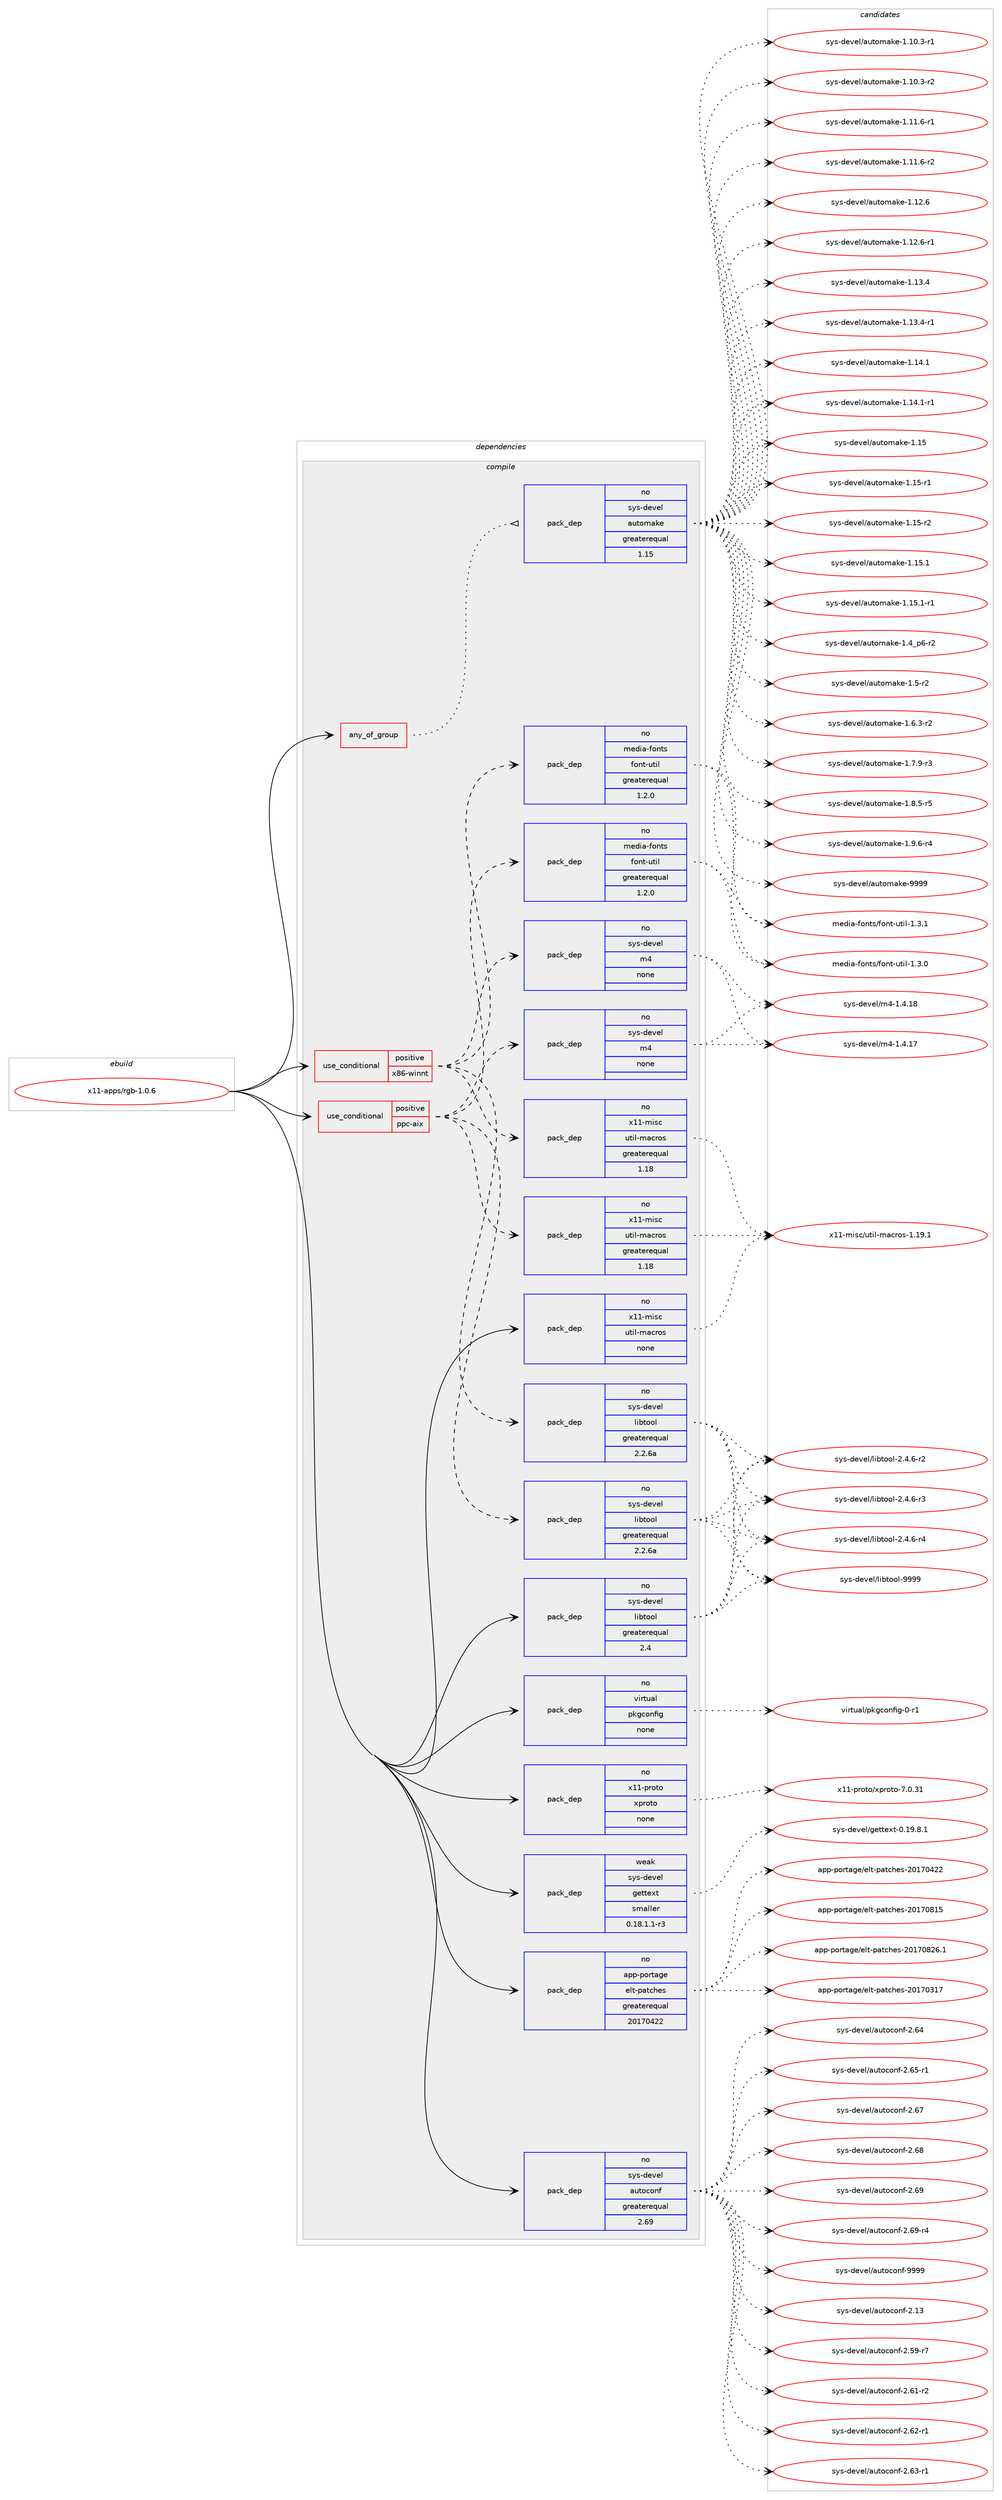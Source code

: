 digraph prolog {

# *************
# Graph options
# *************

newrank=true;
concentrate=true;
compound=true;
graph [rankdir=LR,fontname=Helvetica,fontsize=10,ranksep=1.5];#, ranksep=2.5, nodesep=0.2];
edge  [arrowhead=vee];
node  [fontname=Helvetica,fontsize=10];

# **********
# The ebuild
# **********

subgraph cluster_leftcol {
color=gray;
rank=same;
label=<<i>ebuild</i>>;
id [label="x11-apps/rgb-1.0.6", color=red, width=4, href="../x11-apps/rgb-1.0.6.svg"];
}

# ****************
# The dependencies
# ****************

subgraph cluster_midcol {
color=gray;
label=<<i>dependencies</i>>;
subgraph cluster_compile {
fillcolor="#eeeeee";
style=filled;
label=<<i>compile</i>>;
subgraph any9019 {
dependency509353 [label=<<TABLE BORDER="0" CELLBORDER="1" CELLSPACING="0" CELLPADDING="4"><TR><TD CELLPADDING="10">any_of_group</TD></TR></TABLE>>, shape=none, color=red];subgraph pack378566 {
dependency509354 [label=<<TABLE BORDER="0" CELLBORDER="1" CELLSPACING="0" CELLPADDING="4" WIDTH="220"><TR><TD ROWSPAN="6" CELLPADDING="30">pack_dep</TD></TR><TR><TD WIDTH="110">no</TD></TR><TR><TD>sys-devel</TD></TR><TR><TD>automake</TD></TR><TR><TD>greaterequal</TD></TR><TR><TD>1.15</TD></TR></TABLE>>, shape=none, color=blue];
}
dependency509353:e -> dependency509354:w [weight=20,style="dotted",arrowhead="oinv"];
}
id:e -> dependency509353:w [weight=20,style="solid",arrowhead="vee"];
subgraph cond121429 {
dependency509355 [label=<<TABLE BORDER="0" CELLBORDER="1" CELLSPACING="0" CELLPADDING="4"><TR><TD ROWSPAN="3" CELLPADDING="10">use_conditional</TD></TR><TR><TD>positive</TD></TR><TR><TD>ppc-aix</TD></TR></TABLE>>, shape=none, color=red];
subgraph pack378567 {
dependency509356 [label=<<TABLE BORDER="0" CELLBORDER="1" CELLSPACING="0" CELLPADDING="4" WIDTH="220"><TR><TD ROWSPAN="6" CELLPADDING="30">pack_dep</TD></TR><TR><TD WIDTH="110">no</TD></TR><TR><TD>sys-devel</TD></TR><TR><TD>libtool</TD></TR><TR><TD>greaterequal</TD></TR><TR><TD>2.2.6a</TD></TR></TABLE>>, shape=none, color=blue];
}
dependency509355:e -> dependency509356:w [weight=20,style="dashed",arrowhead="vee"];
subgraph pack378568 {
dependency509357 [label=<<TABLE BORDER="0" CELLBORDER="1" CELLSPACING="0" CELLPADDING="4" WIDTH="220"><TR><TD ROWSPAN="6" CELLPADDING="30">pack_dep</TD></TR><TR><TD WIDTH="110">no</TD></TR><TR><TD>sys-devel</TD></TR><TR><TD>m4</TD></TR><TR><TD>none</TD></TR><TR><TD></TD></TR></TABLE>>, shape=none, color=blue];
}
dependency509355:e -> dependency509357:w [weight=20,style="dashed",arrowhead="vee"];
subgraph pack378569 {
dependency509358 [label=<<TABLE BORDER="0" CELLBORDER="1" CELLSPACING="0" CELLPADDING="4" WIDTH="220"><TR><TD ROWSPAN="6" CELLPADDING="30">pack_dep</TD></TR><TR><TD WIDTH="110">no</TD></TR><TR><TD>x11-misc</TD></TR><TR><TD>util-macros</TD></TR><TR><TD>greaterequal</TD></TR><TR><TD>1.18</TD></TR></TABLE>>, shape=none, color=blue];
}
dependency509355:e -> dependency509358:w [weight=20,style="dashed",arrowhead="vee"];
subgraph pack378570 {
dependency509359 [label=<<TABLE BORDER="0" CELLBORDER="1" CELLSPACING="0" CELLPADDING="4" WIDTH="220"><TR><TD ROWSPAN="6" CELLPADDING="30">pack_dep</TD></TR><TR><TD WIDTH="110">no</TD></TR><TR><TD>media-fonts</TD></TR><TR><TD>font-util</TD></TR><TR><TD>greaterequal</TD></TR><TR><TD>1.2.0</TD></TR></TABLE>>, shape=none, color=blue];
}
dependency509355:e -> dependency509359:w [weight=20,style="dashed",arrowhead="vee"];
}
id:e -> dependency509355:w [weight=20,style="solid",arrowhead="vee"];
subgraph cond121430 {
dependency509360 [label=<<TABLE BORDER="0" CELLBORDER="1" CELLSPACING="0" CELLPADDING="4"><TR><TD ROWSPAN="3" CELLPADDING="10">use_conditional</TD></TR><TR><TD>positive</TD></TR><TR><TD>x86-winnt</TD></TR></TABLE>>, shape=none, color=red];
subgraph pack378571 {
dependency509361 [label=<<TABLE BORDER="0" CELLBORDER="1" CELLSPACING="0" CELLPADDING="4" WIDTH="220"><TR><TD ROWSPAN="6" CELLPADDING="30">pack_dep</TD></TR><TR><TD WIDTH="110">no</TD></TR><TR><TD>sys-devel</TD></TR><TR><TD>libtool</TD></TR><TR><TD>greaterequal</TD></TR><TR><TD>2.2.6a</TD></TR></TABLE>>, shape=none, color=blue];
}
dependency509360:e -> dependency509361:w [weight=20,style="dashed",arrowhead="vee"];
subgraph pack378572 {
dependency509362 [label=<<TABLE BORDER="0" CELLBORDER="1" CELLSPACING="0" CELLPADDING="4" WIDTH="220"><TR><TD ROWSPAN="6" CELLPADDING="30">pack_dep</TD></TR><TR><TD WIDTH="110">no</TD></TR><TR><TD>sys-devel</TD></TR><TR><TD>m4</TD></TR><TR><TD>none</TD></TR><TR><TD></TD></TR></TABLE>>, shape=none, color=blue];
}
dependency509360:e -> dependency509362:w [weight=20,style="dashed",arrowhead="vee"];
subgraph pack378573 {
dependency509363 [label=<<TABLE BORDER="0" CELLBORDER="1" CELLSPACING="0" CELLPADDING="4" WIDTH="220"><TR><TD ROWSPAN="6" CELLPADDING="30">pack_dep</TD></TR><TR><TD WIDTH="110">no</TD></TR><TR><TD>x11-misc</TD></TR><TR><TD>util-macros</TD></TR><TR><TD>greaterequal</TD></TR><TR><TD>1.18</TD></TR></TABLE>>, shape=none, color=blue];
}
dependency509360:e -> dependency509363:w [weight=20,style="dashed",arrowhead="vee"];
subgraph pack378574 {
dependency509364 [label=<<TABLE BORDER="0" CELLBORDER="1" CELLSPACING="0" CELLPADDING="4" WIDTH="220"><TR><TD ROWSPAN="6" CELLPADDING="30">pack_dep</TD></TR><TR><TD WIDTH="110">no</TD></TR><TR><TD>media-fonts</TD></TR><TR><TD>font-util</TD></TR><TR><TD>greaterequal</TD></TR><TR><TD>1.2.0</TD></TR></TABLE>>, shape=none, color=blue];
}
dependency509360:e -> dependency509364:w [weight=20,style="dashed",arrowhead="vee"];
}
id:e -> dependency509360:w [weight=20,style="solid",arrowhead="vee"];
subgraph pack378575 {
dependency509365 [label=<<TABLE BORDER="0" CELLBORDER="1" CELLSPACING="0" CELLPADDING="4" WIDTH="220"><TR><TD ROWSPAN="6" CELLPADDING="30">pack_dep</TD></TR><TR><TD WIDTH="110">no</TD></TR><TR><TD>app-portage</TD></TR><TR><TD>elt-patches</TD></TR><TR><TD>greaterequal</TD></TR><TR><TD>20170422</TD></TR></TABLE>>, shape=none, color=blue];
}
id:e -> dependency509365:w [weight=20,style="solid",arrowhead="vee"];
subgraph pack378576 {
dependency509366 [label=<<TABLE BORDER="0" CELLBORDER="1" CELLSPACING="0" CELLPADDING="4" WIDTH="220"><TR><TD ROWSPAN="6" CELLPADDING="30">pack_dep</TD></TR><TR><TD WIDTH="110">no</TD></TR><TR><TD>sys-devel</TD></TR><TR><TD>autoconf</TD></TR><TR><TD>greaterequal</TD></TR><TR><TD>2.69</TD></TR></TABLE>>, shape=none, color=blue];
}
id:e -> dependency509366:w [weight=20,style="solid",arrowhead="vee"];
subgraph pack378577 {
dependency509367 [label=<<TABLE BORDER="0" CELLBORDER="1" CELLSPACING="0" CELLPADDING="4" WIDTH="220"><TR><TD ROWSPAN="6" CELLPADDING="30">pack_dep</TD></TR><TR><TD WIDTH="110">no</TD></TR><TR><TD>sys-devel</TD></TR><TR><TD>libtool</TD></TR><TR><TD>greaterequal</TD></TR><TR><TD>2.4</TD></TR></TABLE>>, shape=none, color=blue];
}
id:e -> dependency509367:w [weight=20,style="solid",arrowhead="vee"];
subgraph pack378578 {
dependency509368 [label=<<TABLE BORDER="0" CELLBORDER="1" CELLSPACING="0" CELLPADDING="4" WIDTH="220"><TR><TD ROWSPAN="6" CELLPADDING="30">pack_dep</TD></TR><TR><TD WIDTH="110">no</TD></TR><TR><TD>virtual</TD></TR><TR><TD>pkgconfig</TD></TR><TR><TD>none</TD></TR><TR><TD></TD></TR></TABLE>>, shape=none, color=blue];
}
id:e -> dependency509368:w [weight=20,style="solid",arrowhead="vee"];
subgraph pack378579 {
dependency509369 [label=<<TABLE BORDER="0" CELLBORDER="1" CELLSPACING="0" CELLPADDING="4" WIDTH="220"><TR><TD ROWSPAN="6" CELLPADDING="30">pack_dep</TD></TR><TR><TD WIDTH="110">no</TD></TR><TR><TD>x11-misc</TD></TR><TR><TD>util-macros</TD></TR><TR><TD>none</TD></TR><TR><TD></TD></TR></TABLE>>, shape=none, color=blue];
}
id:e -> dependency509369:w [weight=20,style="solid",arrowhead="vee"];
subgraph pack378580 {
dependency509370 [label=<<TABLE BORDER="0" CELLBORDER="1" CELLSPACING="0" CELLPADDING="4" WIDTH="220"><TR><TD ROWSPAN="6" CELLPADDING="30">pack_dep</TD></TR><TR><TD WIDTH="110">no</TD></TR><TR><TD>x11-proto</TD></TR><TR><TD>xproto</TD></TR><TR><TD>none</TD></TR><TR><TD></TD></TR></TABLE>>, shape=none, color=blue];
}
id:e -> dependency509370:w [weight=20,style="solid",arrowhead="vee"];
subgraph pack378581 {
dependency509371 [label=<<TABLE BORDER="0" CELLBORDER="1" CELLSPACING="0" CELLPADDING="4" WIDTH="220"><TR><TD ROWSPAN="6" CELLPADDING="30">pack_dep</TD></TR><TR><TD WIDTH="110">weak</TD></TR><TR><TD>sys-devel</TD></TR><TR><TD>gettext</TD></TR><TR><TD>smaller</TD></TR><TR><TD>0.18.1.1-r3</TD></TR></TABLE>>, shape=none, color=blue];
}
id:e -> dependency509371:w [weight=20,style="solid",arrowhead="vee"];
}
subgraph cluster_compileandrun {
fillcolor="#eeeeee";
style=filled;
label=<<i>compile and run</i>>;
}
subgraph cluster_run {
fillcolor="#eeeeee";
style=filled;
label=<<i>run</i>>;
}
}

# **************
# The candidates
# **************

subgraph cluster_choices {
rank=same;
color=gray;
label=<<i>candidates</i>>;

subgraph choice378566 {
color=black;
nodesep=1;
choice11512111545100101118101108479711711611110997107101454946494846514511449 [label="sys-devel/automake-1.10.3-r1", color=red, width=4,href="../sys-devel/automake-1.10.3-r1.svg"];
choice11512111545100101118101108479711711611110997107101454946494846514511450 [label="sys-devel/automake-1.10.3-r2", color=red, width=4,href="../sys-devel/automake-1.10.3-r2.svg"];
choice11512111545100101118101108479711711611110997107101454946494946544511449 [label="sys-devel/automake-1.11.6-r1", color=red, width=4,href="../sys-devel/automake-1.11.6-r1.svg"];
choice11512111545100101118101108479711711611110997107101454946494946544511450 [label="sys-devel/automake-1.11.6-r2", color=red, width=4,href="../sys-devel/automake-1.11.6-r2.svg"];
choice1151211154510010111810110847971171161111099710710145494649504654 [label="sys-devel/automake-1.12.6", color=red, width=4,href="../sys-devel/automake-1.12.6.svg"];
choice11512111545100101118101108479711711611110997107101454946495046544511449 [label="sys-devel/automake-1.12.6-r1", color=red, width=4,href="../sys-devel/automake-1.12.6-r1.svg"];
choice1151211154510010111810110847971171161111099710710145494649514652 [label="sys-devel/automake-1.13.4", color=red, width=4,href="../sys-devel/automake-1.13.4.svg"];
choice11512111545100101118101108479711711611110997107101454946495146524511449 [label="sys-devel/automake-1.13.4-r1", color=red, width=4,href="../sys-devel/automake-1.13.4-r1.svg"];
choice1151211154510010111810110847971171161111099710710145494649524649 [label="sys-devel/automake-1.14.1", color=red, width=4,href="../sys-devel/automake-1.14.1.svg"];
choice11512111545100101118101108479711711611110997107101454946495246494511449 [label="sys-devel/automake-1.14.1-r1", color=red, width=4,href="../sys-devel/automake-1.14.1-r1.svg"];
choice115121115451001011181011084797117116111109971071014549464953 [label="sys-devel/automake-1.15", color=red, width=4,href="../sys-devel/automake-1.15.svg"];
choice1151211154510010111810110847971171161111099710710145494649534511449 [label="sys-devel/automake-1.15-r1", color=red, width=4,href="../sys-devel/automake-1.15-r1.svg"];
choice1151211154510010111810110847971171161111099710710145494649534511450 [label="sys-devel/automake-1.15-r2", color=red, width=4,href="../sys-devel/automake-1.15-r2.svg"];
choice1151211154510010111810110847971171161111099710710145494649534649 [label="sys-devel/automake-1.15.1", color=red, width=4,href="../sys-devel/automake-1.15.1.svg"];
choice11512111545100101118101108479711711611110997107101454946495346494511449 [label="sys-devel/automake-1.15.1-r1", color=red, width=4,href="../sys-devel/automake-1.15.1-r1.svg"];
choice115121115451001011181011084797117116111109971071014549465295112544511450 [label="sys-devel/automake-1.4_p6-r2", color=red, width=4,href="../sys-devel/automake-1.4_p6-r2.svg"];
choice11512111545100101118101108479711711611110997107101454946534511450 [label="sys-devel/automake-1.5-r2", color=red, width=4,href="../sys-devel/automake-1.5-r2.svg"];
choice115121115451001011181011084797117116111109971071014549465446514511450 [label="sys-devel/automake-1.6.3-r2", color=red, width=4,href="../sys-devel/automake-1.6.3-r2.svg"];
choice115121115451001011181011084797117116111109971071014549465546574511451 [label="sys-devel/automake-1.7.9-r3", color=red, width=4,href="../sys-devel/automake-1.7.9-r3.svg"];
choice115121115451001011181011084797117116111109971071014549465646534511453 [label="sys-devel/automake-1.8.5-r5", color=red, width=4,href="../sys-devel/automake-1.8.5-r5.svg"];
choice115121115451001011181011084797117116111109971071014549465746544511452 [label="sys-devel/automake-1.9.6-r4", color=red, width=4,href="../sys-devel/automake-1.9.6-r4.svg"];
choice115121115451001011181011084797117116111109971071014557575757 [label="sys-devel/automake-9999", color=red, width=4,href="../sys-devel/automake-9999.svg"];
dependency509354:e -> choice11512111545100101118101108479711711611110997107101454946494846514511449:w [style=dotted,weight="100"];
dependency509354:e -> choice11512111545100101118101108479711711611110997107101454946494846514511450:w [style=dotted,weight="100"];
dependency509354:e -> choice11512111545100101118101108479711711611110997107101454946494946544511449:w [style=dotted,weight="100"];
dependency509354:e -> choice11512111545100101118101108479711711611110997107101454946494946544511450:w [style=dotted,weight="100"];
dependency509354:e -> choice1151211154510010111810110847971171161111099710710145494649504654:w [style=dotted,weight="100"];
dependency509354:e -> choice11512111545100101118101108479711711611110997107101454946495046544511449:w [style=dotted,weight="100"];
dependency509354:e -> choice1151211154510010111810110847971171161111099710710145494649514652:w [style=dotted,weight="100"];
dependency509354:e -> choice11512111545100101118101108479711711611110997107101454946495146524511449:w [style=dotted,weight="100"];
dependency509354:e -> choice1151211154510010111810110847971171161111099710710145494649524649:w [style=dotted,weight="100"];
dependency509354:e -> choice11512111545100101118101108479711711611110997107101454946495246494511449:w [style=dotted,weight="100"];
dependency509354:e -> choice115121115451001011181011084797117116111109971071014549464953:w [style=dotted,weight="100"];
dependency509354:e -> choice1151211154510010111810110847971171161111099710710145494649534511449:w [style=dotted,weight="100"];
dependency509354:e -> choice1151211154510010111810110847971171161111099710710145494649534511450:w [style=dotted,weight="100"];
dependency509354:e -> choice1151211154510010111810110847971171161111099710710145494649534649:w [style=dotted,weight="100"];
dependency509354:e -> choice11512111545100101118101108479711711611110997107101454946495346494511449:w [style=dotted,weight="100"];
dependency509354:e -> choice115121115451001011181011084797117116111109971071014549465295112544511450:w [style=dotted,weight="100"];
dependency509354:e -> choice11512111545100101118101108479711711611110997107101454946534511450:w [style=dotted,weight="100"];
dependency509354:e -> choice115121115451001011181011084797117116111109971071014549465446514511450:w [style=dotted,weight="100"];
dependency509354:e -> choice115121115451001011181011084797117116111109971071014549465546574511451:w [style=dotted,weight="100"];
dependency509354:e -> choice115121115451001011181011084797117116111109971071014549465646534511453:w [style=dotted,weight="100"];
dependency509354:e -> choice115121115451001011181011084797117116111109971071014549465746544511452:w [style=dotted,weight="100"];
dependency509354:e -> choice115121115451001011181011084797117116111109971071014557575757:w [style=dotted,weight="100"];
}
subgraph choice378567 {
color=black;
nodesep=1;
choice1151211154510010111810110847108105981161111111084550465246544511450 [label="sys-devel/libtool-2.4.6-r2", color=red, width=4,href="../sys-devel/libtool-2.4.6-r2.svg"];
choice1151211154510010111810110847108105981161111111084550465246544511451 [label="sys-devel/libtool-2.4.6-r3", color=red, width=4,href="../sys-devel/libtool-2.4.6-r3.svg"];
choice1151211154510010111810110847108105981161111111084550465246544511452 [label="sys-devel/libtool-2.4.6-r4", color=red, width=4,href="../sys-devel/libtool-2.4.6-r4.svg"];
choice1151211154510010111810110847108105981161111111084557575757 [label="sys-devel/libtool-9999", color=red, width=4,href="../sys-devel/libtool-9999.svg"];
dependency509356:e -> choice1151211154510010111810110847108105981161111111084550465246544511450:w [style=dotted,weight="100"];
dependency509356:e -> choice1151211154510010111810110847108105981161111111084550465246544511451:w [style=dotted,weight="100"];
dependency509356:e -> choice1151211154510010111810110847108105981161111111084550465246544511452:w [style=dotted,weight="100"];
dependency509356:e -> choice1151211154510010111810110847108105981161111111084557575757:w [style=dotted,weight="100"];
}
subgraph choice378568 {
color=black;
nodesep=1;
choice11512111545100101118101108471095245494652464955 [label="sys-devel/m4-1.4.17", color=red, width=4,href="../sys-devel/m4-1.4.17.svg"];
choice11512111545100101118101108471095245494652464956 [label="sys-devel/m4-1.4.18", color=red, width=4,href="../sys-devel/m4-1.4.18.svg"];
dependency509357:e -> choice11512111545100101118101108471095245494652464955:w [style=dotted,weight="100"];
dependency509357:e -> choice11512111545100101118101108471095245494652464956:w [style=dotted,weight="100"];
}
subgraph choice378569 {
color=black;
nodesep=1;
choice120494945109105115994711711610510845109979911411111545494649574649 [label="x11-misc/util-macros-1.19.1", color=red, width=4,href="../x11-misc/util-macros-1.19.1.svg"];
dependency509358:e -> choice120494945109105115994711711610510845109979911411111545494649574649:w [style=dotted,weight="100"];
}
subgraph choice378570 {
color=black;
nodesep=1;
choice10910110010597451021111101161154710211111011645117116105108454946514648 [label="media-fonts/font-util-1.3.0", color=red, width=4,href="../media-fonts/font-util-1.3.0.svg"];
choice10910110010597451021111101161154710211111011645117116105108454946514649 [label="media-fonts/font-util-1.3.1", color=red, width=4,href="../media-fonts/font-util-1.3.1.svg"];
dependency509359:e -> choice10910110010597451021111101161154710211111011645117116105108454946514648:w [style=dotted,weight="100"];
dependency509359:e -> choice10910110010597451021111101161154710211111011645117116105108454946514649:w [style=dotted,weight="100"];
}
subgraph choice378571 {
color=black;
nodesep=1;
choice1151211154510010111810110847108105981161111111084550465246544511450 [label="sys-devel/libtool-2.4.6-r2", color=red, width=4,href="../sys-devel/libtool-2.4.6-r2.svg"];
choice1151211154510010111810110847108105981161111111084550465246544511451 [label="sys-devel/libtool-2.4.6-r3", color=red, width=4,href="../sys-devel/libtool-2.4.6-r3.svg"];
choice1151211154510010111810110847108105981161111111084550465246544511452 [label="sys-devel/libtool-2.4.6-r4", color=red, width=4,href="../sys-devel/libtool-2.4.6-r4.svg"];
choice1151211154510010111810110847108105981161111111084557575757 [label="sys-devel/libtool-9999", color=red, width=4,href="../sys-devel/libtool-9999.svg"];
dependency509361:e -> choice1151211154510010111810110847108105981161111111084550465246544511450:w [style=dotted,weight="100"];
dependency509361:e -> choice1151211154510010111810110847108105981161111111084550465246544511451:w [style=dotted,weight="100"];
dependency509361:e -> choice1151211154510010111810110847108105981161111111084550465246544511452:w [style=dotted,weight="100"];
dependency509361:e -> choice1151211154510010111810110847108105981161111111084557575757:w [style=dotted,weight="100"];
}
subgraph choice378572 {
color=black;
nodesep=1;
choice11512111545100101118101108471095245494652464955 [label="sys-devel/m4-1.4.17", color=red, width=4,href="../sys-devel/m4-1.4.17.svg"];
choice11512111545100101118101108471095245494652464956 [label="sys-devel/m4-1.4.18", color=red, width=4,href="../sys-devel/m4-1.4.18.svg"];
dependency509362:e -> choice11512111545100101118101108471095245494652464955:w [style=dotted,weight="100"];
dependency509362:e -> choice11512111545100101118101108471095245494652464956:w [style=dotted,weight="100"];
}
subgraph choice378573 {
color=black;
nodesep=1;
choice120494945109105115994711711610510845109979911411111545494649574649 [label="x11-misc/util-macros-1.19.1", color=red, width=4,href="../x11-misc/util-macros-1.19.1.svg"];
dependency509363:e -> choice120494945109105115994711711610510845109979911411111545494649574649:w [style=dotted,weight="100"];
}
subgraph choice378574 {
color=black;
nodesep=1;
choice10910110010597451021111101161154710211111011645117116105108454946514648 [label="media-fonts/font-util-1.3.0", color=red, width=4,href="../media-fonts/font-util-1.3.0.svg"];
choice10910110010597451021111101161154710211111011645117116105108454946514649 [label="media-fonts/font-util-1.3.1", color=red, width=4,href="../media-fonts/font-util-1.3.1.svg"];
dependency509364:e -> choice10910110010597451021111101161154710211111011645117116105108454946514648:w [style=dotted,weight="100"];
dependency509364:e -> choice10910110010597451021111101161154710211111011645117116105108454946514649:w [style=dotted,weight="100"];
}
subgraph choice378575 {
color=black;
nodesep=1;
choice97112112451121111141169710310147101108116451129711699104101115455048495548514955 [label="app-portage/elt-patches-20170317", color=red, width=4,href="../app-portage/elt-patches-20170317.svg"];
choice97112112451121111141169710310147101108116451129711699104101115455048495548525050 [label="app-portage/elt-patches-20170422", color=red, width=4,href="../app-portage/elt-patches-20170422.svg"];
choice97112112451121111141169710310147101108116451129711699104101115455048495548564953 [label="app-portage/elt-patches-20170815", color=red, width=4,href="../app-portage/elt-patches-20170815.svg"];
choice971121124511211111411697103101471011081164511297116991041011154550484955485650544649 [label="app-portage/elt-patches-20170826.1", color=red, width=4,href="../app-portage/elt-patches-20170826.1.svg"];
dependency509365:e -> choice97112112451121111141169710310147101108116451129711699104101115455048495548514955:w [style=dotted,weight="100"];
dependency509365:e -> choice97112112451121111141169710310147101108116451129711699104101115455048495548525050:w [style=dotted,weight="100"];
dependency509365:e -> choice97112112451121111141169710310147101108116451129711699104101115455048495548564953:w [style=dotted,weight="100"];
dependency509365:e -> choice971121124511211111411697103101471011081164511297116991041011154550484955485650544649:w [style=dotted,weight="100"];
}
subgraph choice378576 {
color=black;
nodesep=1;
choice115121115451001011181011084797117116111991111101024550464951 [label="sys-devel/autoconf-2.13", color=red, width=4,href="../sys-devel/autoconf-2.13.svg"];
choice1151211154510010111810110847971171161119911111010245504653574511455 [label="sys-devel/autoconf-2.59-r7", color=red, width=4,href="../sys-devel/autoconf-2.59-r7.svg"];
choice1151211154510010111810110847971171161119911111010245504654494511450 [label="sys-devel/autoconf-2.61-r2", color=red, width=4,href="../sys-devel/autoconf-2.61-r2.svg"];
choice1151211154510010111810110847971171161119911111010245504654504511449 [label="sys-devel/autoconf-2.62-r1", color=red, width=4,href="../sys-devel/autoconf-2.62-r1.svg"];
choice1151211154510010111810110847971171161119911111010245504654514511449 [label="sys-devel/autoconf-2.63-r1", color=red, width=4,href="../sys-devel/autoconf-2.63-r1.svg"];
choice115121115451001011181011084797117116111991111101024550465452 [label="sys-devel/autoconf-2.64", color=red, width=4,href="../sys-devel/autoconf-2.64.svg"];
choice1151211154510010111810110847971171161119911111010245504654534511449 [label="sys-devel/autoconf-2.65-r1", color=red, width=4,href="../sys-devel/autoconf-2.65-r1.svg"];
choice115121115451001011181011084797117116111991111101024550465455 [label="sys-devel/autoconf-2.67", color=red, width=4,href="../sys-devel/autoconf-2.67.svg"];
choice115121115451001011181011084797117116111991111101024550465456 [label="sys-devel/autoconf-2.68", color=red, width=4,href="../sys-devel/autoconf-2.68.svg"];
choice115121115451001011181011084797117116111991111101024550465457 [label="sys-devel/autoconf-2.69", color=red, width=4,href="../sys-devel/autoconf-2.69.svg"];
choice1151211154510010111810110847971171161119911111010245504654574511452 [label="sys-devel/autoconf-2.69-r4", color=red, width=4,href="../sys-devel/autoconf-2.69-r4.svg"];
choice115121115451001011181011084797117116111991111101024557575757 [label="sys-devel/autoconf-9999", color=red, width=4,href="../sys-devel/autoconf-9999.svg"];
dependency509366:e -> choice115121115451001011181011084797117116111991111101024550464951:w [style=dotted,weight="100"];
dependency509366:e -> choice1151211154510010111810110847971171161119911111010245504653574511455:w [style=dotted,weight="100"];
dependency509366:e -> choice1151211154510010111810110847971171161119911111010245504654494511450:w [style=dotted,weight="100"];
dependency509366:e -> choice1151211154510010111810110847971171161119911111010245504654504511449:w [style=dotted,weight="100"];
dependency509366:e -> choice1151211154510010111810110847971171161119911111010245504654514511449:w [style=dotted,weight="100"];
dependency509366:e -> choice115121115451001011181011084797117116111991111101024550465452:w [style=dotted,weight="100"];
dependency509366:e -> choice1151211154510010111810110847971171161119911111010245504654534511449:w [style=dotted,weight="100"];
dependency509366:e -> choice115121115451001011181011084797117116111991111101024550465455:w [style=dotted,weight="100"];
dependency509366:e -> choice115121115451001011181011084797117116111991111101024550465456:w [style=dotted,weight="100"];
dependency509366:e -> choice115121115451001011181011084797117116111991111101024550465457:w [style=dotted,weight="100"];
dependency509366:e -> choice1151211154510010111810110847971171161119911111010245504654574511452:w [style=dotted,weight="100"];
dependency509366:e -> choice115121115451001011181011084797117116111991111101024557575757:w [style=dotted,weight="100"];
}
subgraph choice378577 {
color=black;
nodesep=1;
choice1151211154510010111810110847108105981161111111084550465246544511450 [label="sys-devel/libtool-2.4.6-r2", color=red, width=4,href="../sys-devel/libtool-2.4.6-r2.svg"];
choice1151211154510010111810110847108105981161111111084550465246544511451 [label="sys-devel/libtool-2.4.6-r3", color=red, width=4,href="../sys-devel/libtool-2.4.6-r3.svg"];
choice1151211154510010111810110847108105981161111111084550465246544511452 [label="sys-devel/libtool-2.4.6-r4", color=red, width=4,href="../sys-devel/libtool-2.4.6-r4.svg"];
choice1151211154510010111810110847108105981161111111084557575757 [label="sys-devel/libtool-9999", color=red, width=4,href="../sys-devel/libtool-9999.svg"];
dependency509367:e -> choice1151211154510010111810110847108105981161111111084550465246544511450:w [style=dotted,weight="100"];
dependency509367:e -> choice1151211154510010111810110847108105981161111111084550465246544511451:w [style=dotted,weight="100"];
dependency509367:e -> choice1151211154510010111810110847108105981161111111084550465246544511452:w [style=dotted,weight="100"];
dependency509367:e -> choice1151211154510010111810110847108105981161111111084557575757:w [style=dotted,weight="100"];
}
subgraph choice378578 {
color=black;
nodesep=1;
choice11810511411611797108471121071039911111010210510345484511449 [label="virtual/pkgconfig-0-r1", color=red, width=4,href="../virtual/pkgconfig-0-r1.svg"];
dependency509368:e -> choice11810511411611797108471121071039911111010210510345484511449:w [style=dotted,weight="100"];
}
subgraph choice378579 {
color=black;
nodesep=1;
choice120494945109105115994711711610510845109979911411111545494649574649 [label="x11-misc/util-macros-1.19.1", color=red, width=4,href="../x11-misc/util-macros-1.19.1.svg"];
dependency509369:e -> choice120494945109105115994711711610510845109979911411111545494649574649:w [style=dotted,weight="100"];
}
subgraph choice378580 {
color=black;
nodesep=1;
choice1204949451121141111161114712011211411111611145554648465149 [label="x11-proto/xproto-7.0.31", color=red, width=4,href="../x11-proto/xproto-7.0.31.svg"];
dependency509370:e -> choice1204949451121141111161114712011211411111611145554648465149:w [style=dotted,weight="100"];
}
subgraph choice378581 {
color=black;
nodesep=1;
choice1151211154510010111810110847103101116116101120116454846495746564649 [label="sys-devel/gettext-0.19.8.1", color=red, width=4,href="../sys-devel/gettext-0.19.8.1.svg"];
dependency509371:e -> choice1151211154510010111810110847103101116116101120116454846495746564649:w [style=dotted,weight="100"];
}
}

}
